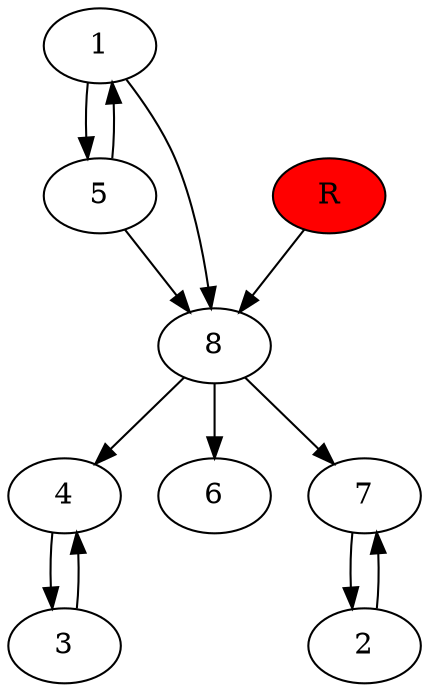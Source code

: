 digraph prb21407 {
	1
	2
	3
	4
	5
	6
	7
	8
	R [fillcolor="#ff0000" style=filled]
	1 -> 5
	1 -> 8
	2 -> 7
	3 -> 4
	4 -> 3
	5 -> 1
	5 -> 8
	7 -> 2
	8 -> 4
	8 -> 6
	8 -> 7
	R -> 8
}
